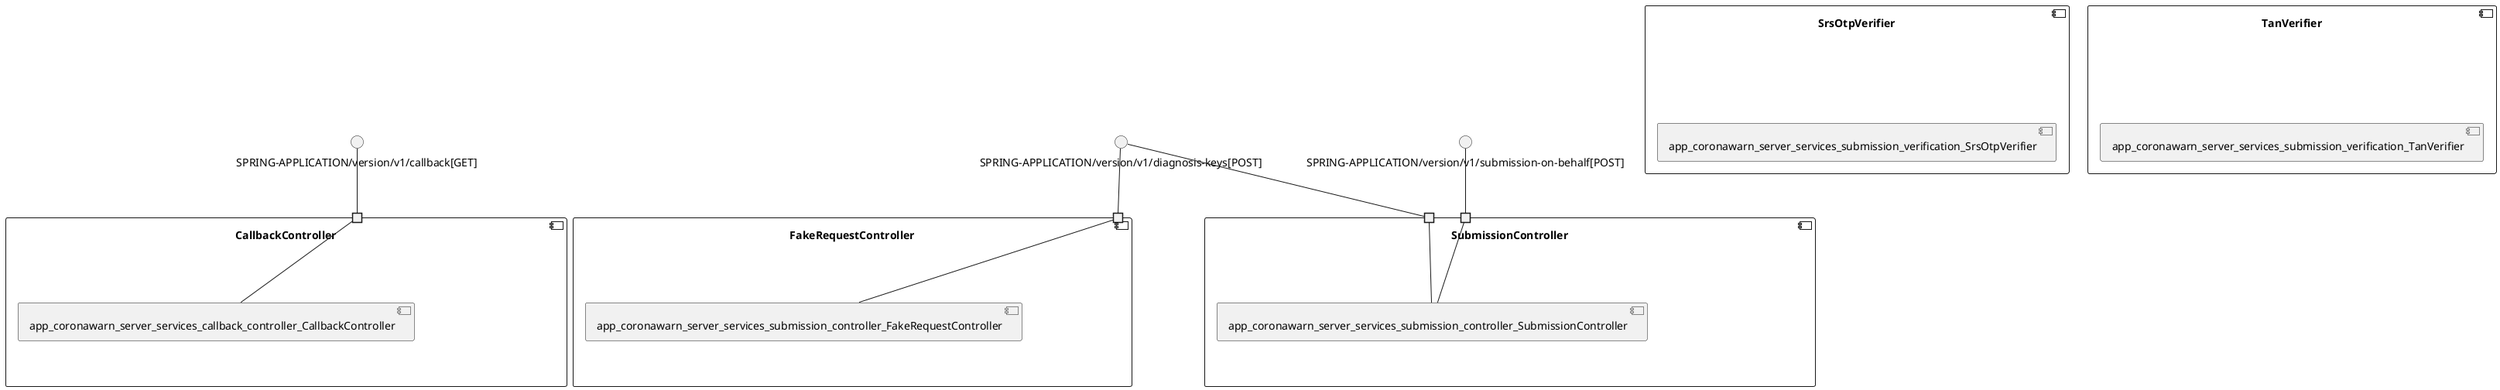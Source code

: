 @startuml
skinparam fixCircleLabelOverlapping true
component "CallbackController\n\n\n\n\n\n" {
[app_coronawarn_server_services_callback_controller_CallbackController]
portin " " as CallbackController.requires.SPRING_APPLICATION_version_v1_callback_GET_
"CallbackController.requires.SPRING_APPLICATION_version_v1_callback_GET_"--[app_coronawarn_server_services_callback_controller_CallbackController]
}
interface "SPRING-APPLICATION/version/v1/callback[GET]" as interface.SPRING_APPLICATION_version_v1_callback_GET_
interface.SPRING_APPLICATION_version_v1_callback_GET_--"CallbackController.requires.SPRING_APPLICATION_version_v1_callback_GET_"
component "FakeRequestController\n\n\n\n\n\n" {
[app_coronawarn_server_services_submission_controller_FakeRequestController]
portin " " as FakeRequestController.requires.SPRING_APPLICATION_version_v1_diagnosis_keys_POST_
"FakeRequestController.requires.SPRING_APPLICATION_version_v1_diagnosis_keys_POST_"--[app_coronawarn_server_services_submission_controller_FakeRequestController]
}
interface "SPRING-APPLICATION/version/v1/diagnosis-keys[POST]" as interface.SPRING_APPLICATION_version_v1_diagnosis_keys_POST_
interface.SPRING_APPLICATION_version_v1_diagnosis_keys_POST_--"FakeRequestController.requires.SPRING_APPLICATION_version_v1_diagnosis_keys_POST_"
component "SrsOtpVerifier\n\n\n\n\n\n" {
[app_coronawarn_server_services_submission_verification_SrsOtpVerifier]
}
component "SubmissionController\n\n\n\n\n\n" {
[app_coronawarn_server_services_submission_controller_SubmissionController]
portin " " as SubmissionController.requires.SPRING_APPLICATION_version_v1_diagnosis_keys_POST_
portin " " as SubmissionController.requires.SPRING_APPLICATION_version_v1_submission_on_behalf_POST_
"SubmissionController.requires.SPRING_APPLICATION_version_v1_submission_on_behalf_POST_"--[app_coronawarn_server_services_submission_controller_SubmissionController]
"SubmissionController.requires.SPRING_APPLICATION_version_v1_diagnosis_keys_POST_"--[app_coronawarn_server_services_submission_controller_SubmissionController]
}
interface "SPRING-APPLICATION/version/v1/submission-on-behalf[POST]" as interface.SPRING_APPLICATION_version_v1_submission_on_behalf_POST_
interface.SPRING_APPLICATION_version_v1_submission_on_behalf_POST_--"SubmissionController.requires.SPRING_APPLICATION_version_v1_submission_on_behalf_POST_"
interface "SPRING-APPLICATION/version/v1/diagnosis-keys[POST]" as interface.SPRING_APPLICATION_version_v1_diagnosis_keys_POST_
interface.SPRING_APPLICATION_version_v1_diagnosis_keys_POST_--"SubmissionController.requires.SPRING_APPLICATION_version_v1_diagnosis_keys_POST_"
component "TanVerifier\n\n\n\n\n\n" {
[app_coronawarn_server_services_submission_verification_TanVerifier]
}

@enduml

